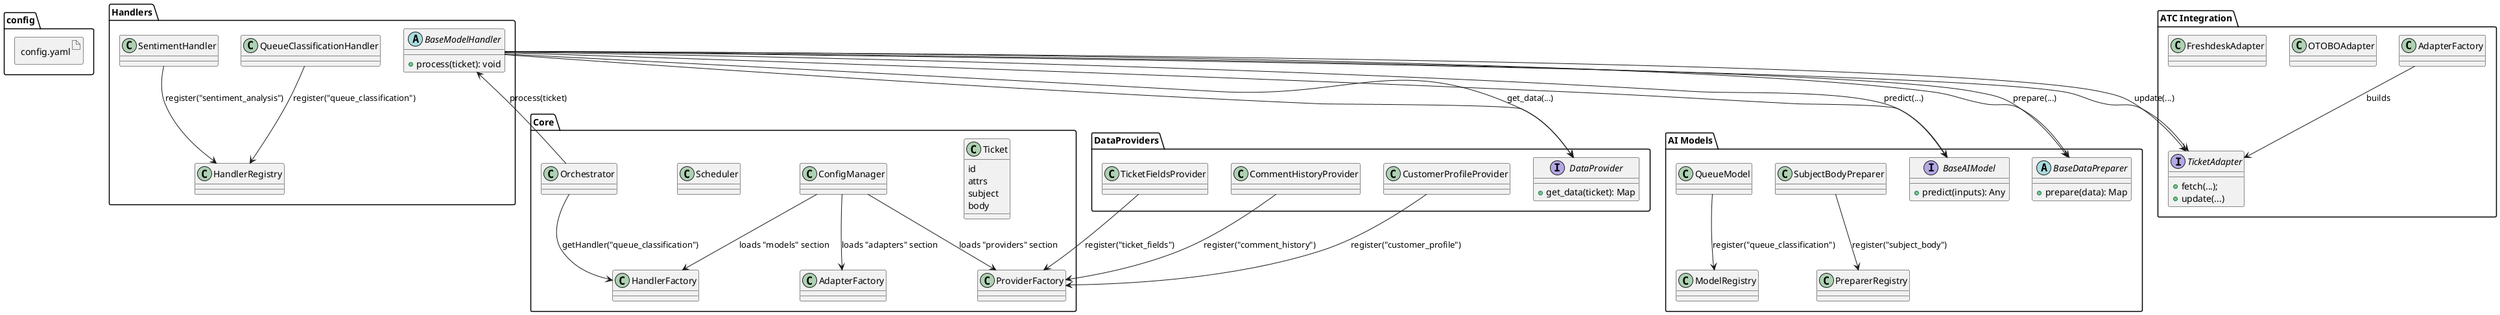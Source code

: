 @startuml
skinparam componentStyle rectangle
allow_mixing
artifact config.yaml

package Core {
  class Ticket {
  id
  attrs
  subject
  body
  }
  class ConfigManager
  class Scheduler
  class Orchestrator

  ConfigManager --> HandlerFactory : loads "models" section
  ConfigManager --> ProviderFactory : loads "providers" section
  ConfigManager --> AdapterFactory  : loads "adapters" section
}

package "ATC Integration" {
  interface TicketAdapter {
  + fetch(...);
  + update(...)
  }
  class AdapterFactory
  class OTOBOAdapter
  class FreshdeskAdapter

  AdapterFactory --> TicketAdapter : builds
}

package DataProviders {
  interface DataProvider {
  + get_data(ticket): Map
  }
  class TicketFieldsProvider
  class CommentHistoryProvider
  class CustomerProfileProvider

  TicketFieldsProvider --> ProviderFactory : register("ticket_fields")
  CommentHistoryProvider --> ProviderFactory : register("comment_history")
  CustomerProfileProvider --> ProviderFactory : register("customer_profile")
}

package "AI Models" {
  interface BaseAIModel {
  + predict(inputs): Any
   }
  abstract class BaseDataPreparer {
   + prepare(data): Map
   }

  class SubjectBodyPreparer
  class QueueModel

  SubjectBodyPreparer --> PreparerRegistry : register("subject_body")
  QueueModel         --> ModelRegistry     : register("queue_classification")
}

package Handlers {
  abstract class BaseModelHandler {
    + process(ticket): void
  }
  class QueueClassificationHandler
  class SentimentHandler

  QueueClassificationHandler --> HandlerRegistry : register("queue_classification")
  SentimentHandler           --> HandlerRegistry : register("sentiment_analysis")

  BaseModelHandler --> DataProvider
  BaseModelHandler --> BaseDataPreparer
  BaseModelHandler --> BaseAIModel
  BaseModelHandler --> TicketAdapter
}

' Workflow
Orchestrator --> HandlerFactory        : getHandler("queue_classification")
Orchestrator --> BaseModelHandler      : process(ticket)
BaseModelHandler --> DataProvider      : get_data(...)
BaseModelHandler --> BaseDataPreparer  : prepare(...)
BaseModelHandler --> BaseAIModel       : predict(...)
BaseModelHandler --> TicketAdapter     : update(...)

@enduml
